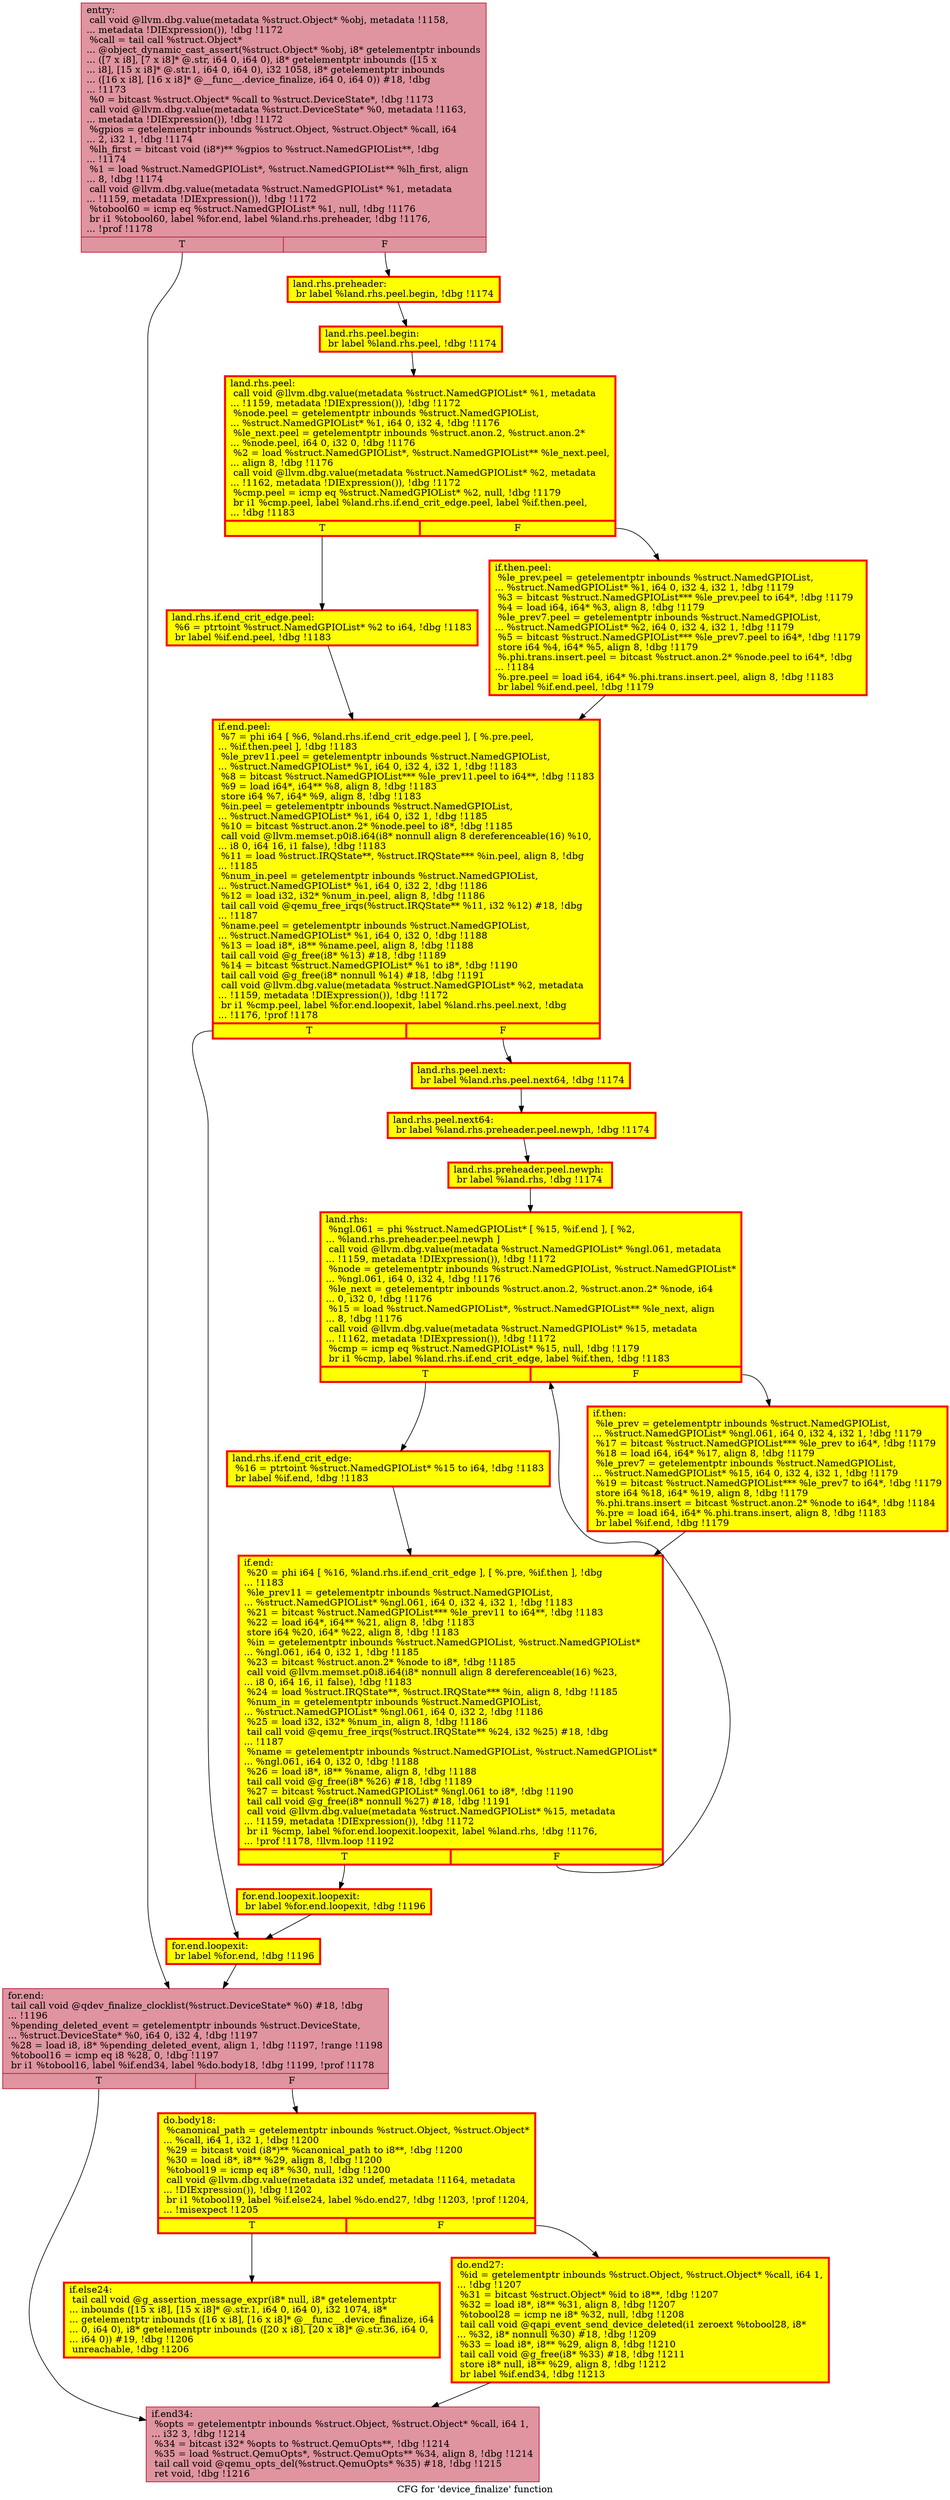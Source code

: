 digraph "CFG for 'device_finalize' function" {
	label="CFG for 'device_finalize' function";

	Node0x55e1ca2980c0 [shape=record,color="#b70d28ff", style=filled, fillcolor="#b70d2870",label="{entry:\l  call void @llvm.dbg.value(metadata %struct.Object* %obj, metadata !1158,\l... metadata !DIExpression()), !dbg !1172\l  %call = tail call %struct.Object*\l... @object_dynamic_cast_assert(%struct.Object* %obj, i8* getelementptr inbounds\l... ([7 x i8], [7 x i8]* @.str, i64 0, i64 0), i8* getelementptr inbounds ([15 x\l... i8], [15 x i8]* @.str.1, i64 0, i64 0), i32 1058, i8* getelementptr inbounds\l... ([16 x i8], [16 x i8]* @__func__.device_finalize, i64 0, i64 0)) #18, !dbg\l... !1173\l  %0 = bitcast %struct.Object* %call to %struct.DeviceState*, !dbg !1173\l  call void @llvm.dbg.value(metadata %struct.DeviceState* %0, metadata !1163,\l... metadata !DIExpression()), !dbg !1172\l  %gpios = getelementptr inbounds %struct.Object, %struct.Object* %call, i64\l... 2, i32 1, !dbg !1174\l  %lh_first = bitcast void (i8*)** %gpios to %struct.NamedGPIOList**, !dbg\l... !1174\l  %1 = load %struct.NamedGPIOList*, %struct.NamedGPIOList** %lh_first, align\l... 8, !dbg !1174\l  call void @llvm.dbg.value(metadata %struct.NamedGPIOList* %1, metadata\l... !1159, metadata !DIExpression()), !dbg !1172\l  %tobool60 = icmp eq %struct.NamedGPIOList* %1, null, !dbg !1176\l  br i1 %tobool60, label %for.end, label %land.rhs.preheader, !dbg !1176,\l... !prof !1178\l|{<s0>T|<s1>F}}"];
	Node0x55e1ca2980c0:s0 -> Node0x55e1ca29aba0;
	Node0x55e1ca2980c0:s1 -> Node0x55e1ca22b210;
	Node0x55e1ca22b210 [shape=record,penwidth=3.0, style="filled", color="red", fillcolor="yellow",label="{land.rhs.preheader:                               \l  br label %land.rhs.peel.begin, !dbg !1174\l}"];
	Node0x55e1ca22b210 -> Node0x55e1ca19e3a0;
	Node0x55e1ca19e3a0 [shape=record,penwidth=3.0, style="filled", color="red", fillcolor="yellow",label="{land.rhs.peel.begin:                              \l  br label %land.rhs.peel, !dbg !1174\l}"];
	Node0x55e1ca19e3a0 -> Node0x55e1ca1988d0;
	Node0x55e1ca1988d0 [shape=record,penwidth=3.0, style="filled", color="red", fillcolor="yellow",label="{land.rhs.peel:                                    \l  call void @llvm.dbg.value(metadata %struct.NamedGPIOList* %1, metadata\l... !1159, metadata !DIExpression()), !dbg !1172\l  %node.peel = getelementptr inbounds %struct.NamedGPIOList,\l... %struct.NamedGPIOList* %1, i64 0, i32 4, !dbg !1176\l  %le_next.peel = getelementptr inbounds %struct.anon.2, %struct.anon.2*\l... %node.peel, i64 0, i32 0, !dbg !1176\l  %2 = load %struct.NamedGPIOList*, %struct.NamedGPIOList** %le_next.peel,\l... align 8, !dbg !1176\l  call void @llvm.dbg.value(metadata %struct.NamedGPIOList* %2, metadata\l... !1162, metadata !DIExpression()), !dbg !1172\l  %cmp.peel = icmp eq %struct.NamedGPIOList* %2, null, !dbg !1179\l  br i1 %cmp.peel, label %land.rhs.if.end_crit_edge.peel, label %if.then.peel,\l... !dbg !1183\l|{<s0>T|<s1>F}}"];
	Node0x55e1ca1988d0:s0 -> Node0x55e1ca3f9900;
	Node0x55e1ca1988d0:s1 -> Node0x55e1ca41daf0;
	Node0x55e1ca41daf0 [shape=record,penwidth=3.0, style="filled", color="red", fillcolor="yellow",label="{if.then.peel:                                     \l  %le_prev.peel = getelementptr inbounds %struct.NamedGPIOList,\l... %struct.NamedGPIOList* %1, i64 0, i32 4, i32 1, !dbg !1179\l  %3 = bitcast %struct.NamedGPIOList*** %le_prev.peel to i64*, !dbg !1179\l  %4 = load i64, i64* %3, align 8, !dbg !1179\l  %le_prev7.peel = getelementptr inbounds %struct.NamedGPIOList,\l... %struct.NamedGPIOList* %2, i64 0, i32 4, i32 1, !dbg !1179\l  %5 = bitcast %struct.NamedGPIOList*** %le_prev7.peel to i64*, !dbg !1179\l  store i64 %4, i64* %5, align 8, !dbg !1179\l  %.phi.trans.insert.peel = bitcast %struct.anon.2* %node.peel to i64*, !dbg\l... !1184\l  %.pre.peel = load i64, i64* %.phi.trans.insert.peel, align 8, !dbg !1183\l  br label %if.end.peel, !dbg !1179\l}"];
	Node0x55e1ca41daf0 -> Node0x55e1ca26d660;
	Node0x55e1ca3f9900 [shape=record,penwidth=3.0, style="filled", color="red", fillcolor="yellow",label="{land.rhs.if.end_crit_edge.peel:                   \l  %6 = ptrtoint %struct.NamedGPIOList* %2 to i64, !dbg !1183\l  br label %if.end.peel, !dbg !1183\l}"];
	Node0x55e1ca3f9900 -> Node0x55e1ca26d660;
	Node0x55e1ca26d660 [shape=record,penwidth=3.0, style="filled", color="red", fillcolor="yellow",label="{if.end.peel:                                      \l  %7 = phi i64 [ %6, %land.rhs.if.end_crit_edge.peel ], [ %.pre.peel,\l... %if.then.peel ], !dbg !1183\l  %le_prev11.peel = getelementptr inbounds %struct.NamedGPIOList,\l... %struct.NamedGPIOList* %1, i64 0, i32 4, i32 1, !dbg !1183\l  %8 = bitcast %struct.NamedGPIOList*** %le_prev11.peel to i64**, !dbg !1183\l  %9 = load i64*, i64** %8, align 8, !dbg !1183\l  store i64 %7, i64* %9, align 8, !dbg !1183\l  %in.peel = getelementptr inbounds %struct.NamedGPIOList,\l... %struct.NamedGPIOList* %1, i64 0, i32 1, !dbg !1185\l  %10 = bitcast %struct.anon.2* %node.peel to i8*, !dbg !1185\l  call void @llvm.memset.p0i8.i64(i8* nonnull align 8 dereferenceable(16) %10,\l... i8 0, i64 16, i1 false), !dbg !1183\l  %11 = load %struct.IRQState**, %struct.IRQState*** %in.peel, align 8, !dbg\l... !1185\l  %num_in.peel = getelementptr inbounds %struct.NamedGPIOList,\l... %struct.NamedGPIOList* %1, i64 0, i32 2, !dbg !1186\l  %12 = load i32, i32* %num_in.peel, align 8, !dbg !1186\l  tail call void @qemu_free_irqs(%struct.IRQState** %11, i32 %12) #18, !dbg\l... !1187\l  %name.peel = getelementptr inbounds %struct.NamedGPIOList,\l... %struct.NamedGPIOList* %1, i64 0, i32 0, !dbg !1188\l  %13 = load i8*, i8** %name.peel, align 8, !dbg !1188\l  tail call void @g_free(i8* %13) #18, !dbg !1189\l  %14 = bitcast %struct.NamedGPIOList* %1 to i8*, !dbg !1190\l  tail call void @g_free(i8* nonnull %14) #18, !dbg !1191\l  call void @llvm.dbg.value(metadata %struct.NamedGPIOList* %2, metadata\l... !1159, metadata !DIExpression()), !dbg !1172\l  br i1 %cmp.peel, label %for.end.loopexit, label %land.rhs.peel.next, !dbg\l... !1176, !prof !1178\l|{<s0>T|<s1>F}}"];
	Node0x55e1ca26d660:s0 -> Node0x55e1ca2a85a0;
	Node0x55e1ca26d660:s1 -> Node0x55e1ca2423e0;
	Node0x55e1ca2423e0 [shape=record,penwidth=3.0, style="filled", color="red", fillcolor="yellow",label="{land.rhs.peel.next:                               \l  br label %land.rhs.peel.next64, !dbg !1174\l}"];
	Node0x55e1ca2423e0 -> Node0x55e1ca2b5f40;
	Node0x55e1ca2b5f40 [shape=record,penwidth=3.0, style="filled", color="red", fillcolor="yellow",label="{land.rhs.peel.next64:                             \l  br label %land.rhs.preheader.peel.newph, !dbg !1174\l}"];
	Node0x55e1ca2b5f40 -> Node0x55e1ca222520;
	Node0x55e1ca222520 [shape=record,penwidth=3.0, style="filled", color="red", fillcolor="yellow",label="{land.rhs.preheader.peel.newph:                    \l  br label %land.rhs, !dbg !1174\l}"];
	Node0x55e1ca222520 -> Node0x55e1ca29b430;
	Node0x55e1ca29b430 [shape=record,penwidth=3.0, style="filled", color="red", fillcolor="yellow",label="{land.rhs:                                         \l  %ngl.061 = phi %struct.NamedGPIOList* [ %15, %if.end ], [ %2,\l... %land.rhs.preheader.peel.newph ]\l  call void @llvm.dbg.value(metadata %struct.NamedGPIOList* %ngl.061, metadata\l... !1159, metadata !DIExpression()), !dbg !1172\l  %node = getelementptr inbounds %struct.NamedGPIOList, %struct.NamedGPIOList*\l... %ngl.061, i64 0, i32 4, !dbg !1176\l  %le_next = getelementptr inbounds %struct.anon.2, %struct.anon.2* %node, i64\l... 0, i32 0, !dbg !1176\l  %15 = load %struct.NamedGPIOList*, %struct.NamedGPIOList** %le_next, align\l... 8, !dbg !1176\l  call void @llvm.dbg.value(metadata %struct.NamedGPIOList* %15, metadata\l... !1162, metadata !DIExpression()), !dbg !1172\l  %cmp = icmp eq %struct.NamedGPIOList* %15, null, !dbg !1179\l  br i1 %cmp, label %land.rhs.if.end_crit_edge, label %if.then, !dbg !1183\l|{<s0>T|<s1>F}}"];
	Node0x55e1ca29b430:s0 -> Node0x55e1ca15f8b0;
	Node0x55e1ca29b430:s1 -> Node0x55e1ca29c060;
	Node0x55e1ca15f8b0 [shape=record,penwidth=3.0, style="filled", color="red", fillcolor="yellow",label="{land.rhs.if.end_crit_edge:                        \l  %16 = ptrtoint %struct.NamedGPIOList* %15 to i64, !dbg !1183\l  br label %if.end, !dbg !1183\l}"];
	Node0x55e1ca15f8b0 -> Node0x55e1ca29c0d0;
	Node0x55e1ca29c060 [shape=record,penwidth=3.0, style="filled", color="red", fillcolor="yellow",label="{if.then:                                          \l  %le_prev = getelementptr inbounds %struct.NamedGPIOList,\l... %struct.NamedGPIOList* %ngl.061, i64 0, i32 4, i32 1, !dbg !1179\l  %17 = bitcast %struct.NamedGPIOList*** %le_prev to i64*, !dbg !1179\l  %18 = load i64, i64* %17, align 8, !dbg !1179\l  %le_prev7 = getelementptr inbounds %struct.NamedGPIOList,\l... %struct.NamedGPIOList* %15, i64 0, i32 4, i32 1, !dbg !1179\l  %19 = bitcast %struct.NamedGPIOList*** %le_prev7 to i64*, !dbg !1179\l  store i64 %18, i64* %19, align 8, !dbg !1179\l  %.phi.trans.insert = bitcast %struct.anon.2* %node to i64*, !dbg !1184\l  %.pre = load i64, i64* %.phi.trans.insert, align 8, !dbg !1183\l  br label %if.end, !dbg !1179\l}"];
	Node0x55e1ca29c060 -> Node0x55e1ca29c0d0;
	Node0x55e1ca29c0d0 [shape=record,penwidth=3.0, style="filled", color="red", fillcolor="yellow",label="{if.end:                                           \l  %20 = phi i64 [ %16, %land.rhs.if.end_crit_edge ], [ %.pre, %if.then ], !dbg\l... !1183\l  %le_prev11 = getelementptr inbounds %struct.NamedGPIOList,\l... %struct.NamedGPIOList* %ngl.061, i64 0, i32 4, i32 1, !dbg !1183\l  %21 = bitcast %struct.NamedGPIOList*** %le_prev11 to i64**, !dbg !1183\l  %22 = load i64*, i64** %21, align 8, !dbg !1183\l  store i64 %20, i64* %22, align 8, !dbg !1183\l  %in = getelementptr inbounds %struct.NamedGPIOList, %struct.NamedGPIOList*\l... %ngl.061, i64 0, i32 1, !dbg !1185\l  %23 = bitcast %struct.anon.2* %node to i8*, !dbg !1185\l  call void @llvm.memset.p0i8.i64(i8* nonnull align 8 dereferenceable(16) %23,\l... i8 0, i64 16, i1 false), !dbg !1183\l  %24 = load %struct.IRQState**, %struct.IRQState*** %in, align 8, !dbg !1185\l  %num_in = getelementptr inbounds %struct.NamedGPIOList,\l... %struct.NamedGPIOList* %ngl.061, i64 0, i32 2, !dbg !1186\l  %25 = load i32, i32* %num_in, align 8, !dbg !1186\l  tail call void @qemu_free_irqs(%struct.IRQState** %24, i32 %25) #18, !dbg\l... !1187\l  %name = getelementptr inbounds %struct.NamedGPIOList, %struct.NamedGPIOList*\l... %ngl.061, i64 0, i32 0, !dbg !1188\l  %26 = load i8*, i8** %name, align 8, !dbg !1188\l  tail call void @g_free(i8* %26) #18, !dbg !1189\l  %27 = bitcast %struct.NamedGPIOList* %ngl.061 to i8*, !dbg !1190\l  tail call void @g_free(i8* nonnull %27) #18, !dbg !1191\l  call void @llvm.dbg.value(metadata %struct.NamedGPIOList* %15, metadata\l... !1159, metadata !DIExpression()), !dbg !1172\l  br i1 %cmp, label %for.end.loopexit.loopexit, label %land.rhs, !dbg !1176,\l... !prof !1178, !llvm.loop !1192\l|{<s0>T|<s1>F}}"];
	Node0x55e1ca29c0d0:s0 -> Node0x55e1ca434f80;
	Node0x55e1ca29c0d0:s1 -> Node0x55e1ca29b430;
	Node0x55e1ca434f80 [shape=record,penwidth=3.0, style="filled", color="red", fillcolor="yellow",label="{for.end.loopexit.loopexit:                        \l  br label %for.end.loopexit, !dbg !1196\l}"];
	Node0x55e1ca434f80 -> Node0x55e1ca2a85a0;
	Node0x55e1ca2a85a0 [shape=record,penwidth=3.0, style="filled", color="red", fillcolor="yellow",label="{for.end.loopexit:                                 \l  br label %for.end, !dbg !1196\l}"];
	Node0x55e1ca2a85a0 -> Node0x55e1ca29aba0;
	Node0x55e1ca29aba0 [shape=record,color="#b70d28ff", style=filled, fillcolor="#b70d2870",label="{for.end:                                          \l  tail call void @qdev_finalize_clocklist(%struct.DeviceState* %0) #18, !dbg\l... !1196\l  %pending_deleted_event = getelementptr inbounds %struct.DeviceState,\l... %struct.DeviceState* %0, i64 0, i32 4, !dbg !1197\l  %28 = load i8, i8* %pending_deleted_event, align 1, !dbg !1197, !range !1198\l  %tobool16 = icmp eq i8 %28, 0, !dbg !1197\l  br i1 %tobool16, label %if.end34, label %do.body18, !dbg !1199, !prof !1178\l|{<s0>T|<s1>F}}"];
	Node0x55e1ca29aba0:s0 -> Node0x55e1ca29f170;
	Node0x55e1ca29aba0:s1 -> Node0x55e1ca2a0e30;
	Node0x55e1ca2a0e30 [shape=record,penwidth=3.0, style="filled", color="red", fillcolor="yellow",label="{do.body18:                                        \l  %canonical_path = getelementptr inbounds %struct.Object, %struct.Object*\l... %call, i64 1, i32 1, !dbg !1200\l  %29 = bitcast void (i8*)** %canonical_path to i8**, !dbg !1200\l  %30 = load i8*, i8** %29, align 8, !dbg !1200\l  %tobool19 = icmp eq i8* %30, null, !dbg !1200\l  call void @llvm.dbg.value(metadata i32 undef, metadata !1164, metadata\l... !DIExpression()), !dbg !1202\l  br i1 %tobool19, label %if.else24, label %do.end27, !dbg !1203, !prof !1204,\l... !misexpect !1205\l|{<s0>T|<s1>F}}"];
	Node0x55e1ca2a0e30:s0 -> Node0x55e1ca2a1080;
	Node0x55e1ca2a0e30:s1 -> Node0x55e1ca2a0d90;
	Node0x55e1ca2a1080 [shape=record,penwidth=3.0, style="filled", color="red", fillcolor="yellow",label="{if.else24:                                        \l  tail call void @g_assertion_message_expr(i8* null, i8* getelementptr\l... inbounds ([15 x i8], [15 x i8]* @.str.1, i64 0, i64 0), i32 1074, i8*\l... getelementptr inbounds ([16 x i8], [16 x i8]* @__func__.device_finalize, i64\l... 0, i64 0), i8* getelementptr inbounds ([20 x i8], [20 x i8]* @.str.36, i64 0,\l... i64 0)) #19, !dbg !1206\l  unreachable, !dbg !1206\l}"];
	Node0x55e1ca2a0d90 [shape=record,penwidth=3.0, style="filled", color="red", fillcolor="yellow",label="{do.end27:                                         \l  %id = getelementptr inbounds %struct.Object, %struct.Object* %call, i64 1,\l... !dbg !1207\l  %31 = bitcast %struct.Object* %id to i8**, !dbg !1207\l  %32 = load i8*, i8** %31, align 8, !dbg !1207\l  %tobool28 = icmp ne i8* %32, null, !dbg !1208\l  tail call void @qapi_event_send_device_deleted(i1 zeroext %tobool28, i8*\l... %32, i8* nonnull %30) #18, !dbg !1209\l  %33 = load i8*, i8** %29, align 8, !dbg !1210\l  tail call void @g_free(i8* %33) #18, !dbg !1211\l  store i8* null, i8** %29, align 8, !dbg !1212\l  br label %if.end34, !dbg !1213\l}"];
	Node0x55e1ca2a0d90 -> Node0x55e1ca29f170;
	Node0x55e1ca29f170 [shape=record,color="#b70d28ff", style=filled, fillcolor="#b70d2870",label="{if.end34:                                         \l  %opts = getelementptr inbounds %struct.Object, %struct.Object* %call, i64 1,\l... i32 3, !dbg !1214\l  %34 = bitcast i32* %opts to %struct.QemuOpts**, !dbg !1214\l  %35 = load %struct.QemuOpts*, %struct.QemuOpts** %34, align 8, !dbg !1214\l  tail call void @qemu_opts_del(%struct.QemuOpts* %35) #18, !dbg !1215\l  ret void, !dbg !1216\l}"];
}
